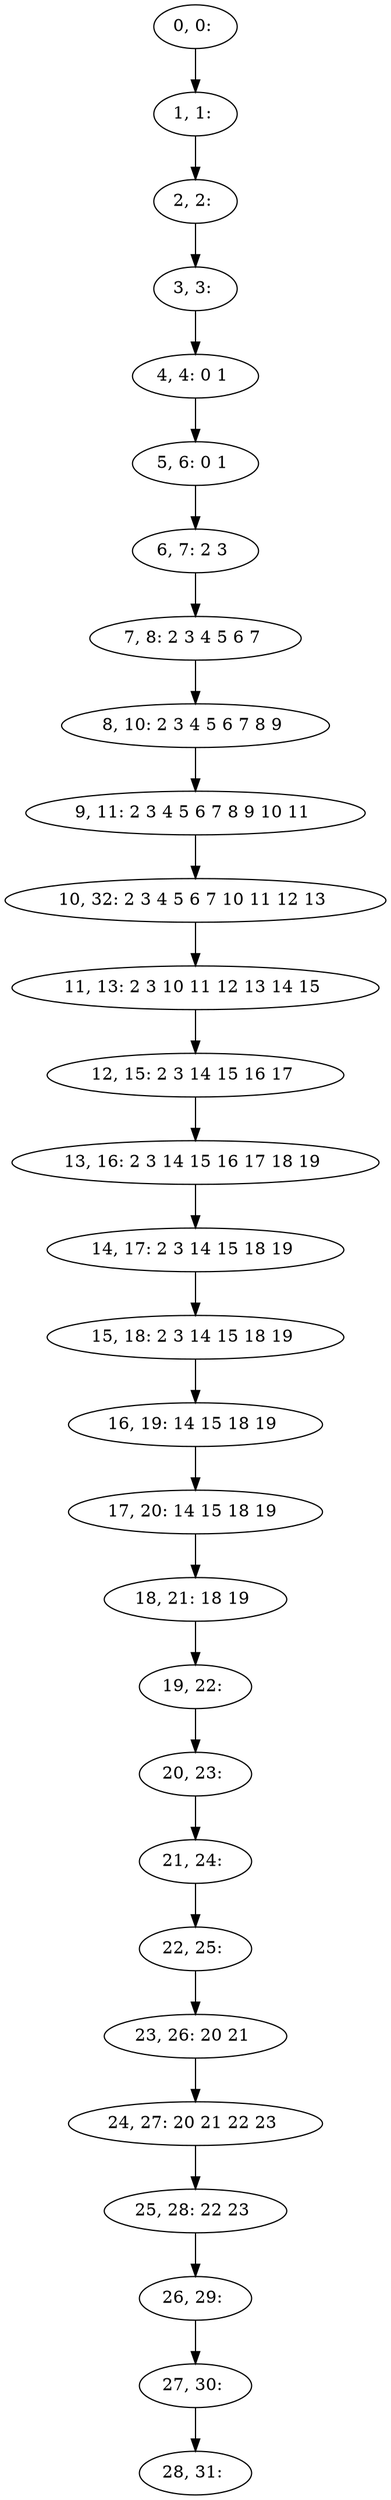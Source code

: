 digraph G {
0[label="0, 0: "];
1[label="1, 1: "];
2[label="2, 2: "];
3[label="3, 3: "];
4[label="4, 4: 0 1 "];
5[label="5, 6: 0 1 "];
6[label="6, 7: 2 3 "];
7[label="7, 8: 2 3 4 5 6 7 "];
8[label="8, 10: 2 3 4 5 6 7 8 9 "];
9[label="9, 11: 2 3 4 5 6 7 8 9 10 11 "];
10[label="10, 32: 2 3 4 5 6 7 10 11 12 13 "];
11[label="11, 13: 2 3 10 11 12 13 14 15 "];
12[label="12, 15: 2 3 14 15 16 17 "];
13[label="13, 16: 2 3 14 15 16 17 18 19 "];
14[label="14, 17: 2 3 14 15 18 19 "];
15[label="15, 18: 2 3 14 15 18 19 "];
16[label="16, 19: 14 15 18 19 "];
17[label="17, 20: 14 15 18 19 "];
18[label="18, 21: 18 19 "];
19[label="19, 22: "];
20[label="20, 23: "];
21[label="21, 24: "];
22[label="22, 25: "];
23[label="23, 26: 20 21 "];
24[label="24, 27: 20 21 22 23 "];
25[label="25, 28: 22 23 "];
26[label="26, 29: "];
27[label="27, 30: "];
28[label="28, 31: "];
0->1 ;
1->2 ;
2->3 ;
3->4 ;
4->5 ;
5->6 ;
6->7 ;
7->8 ;
8->9 ;
9->10 ;
10->11 ;
11->12 ;
12->13 ;
13->14 ;
14->15 ;
15->16 ;
16->17 ;
17->18 ;
18->19 ;
19->20 ;
20->21 ;
21->22 ;
22->23 ;
23->24 ;
24->25 ;
25->26 ;
26->27 ;
27->28 ;
}
